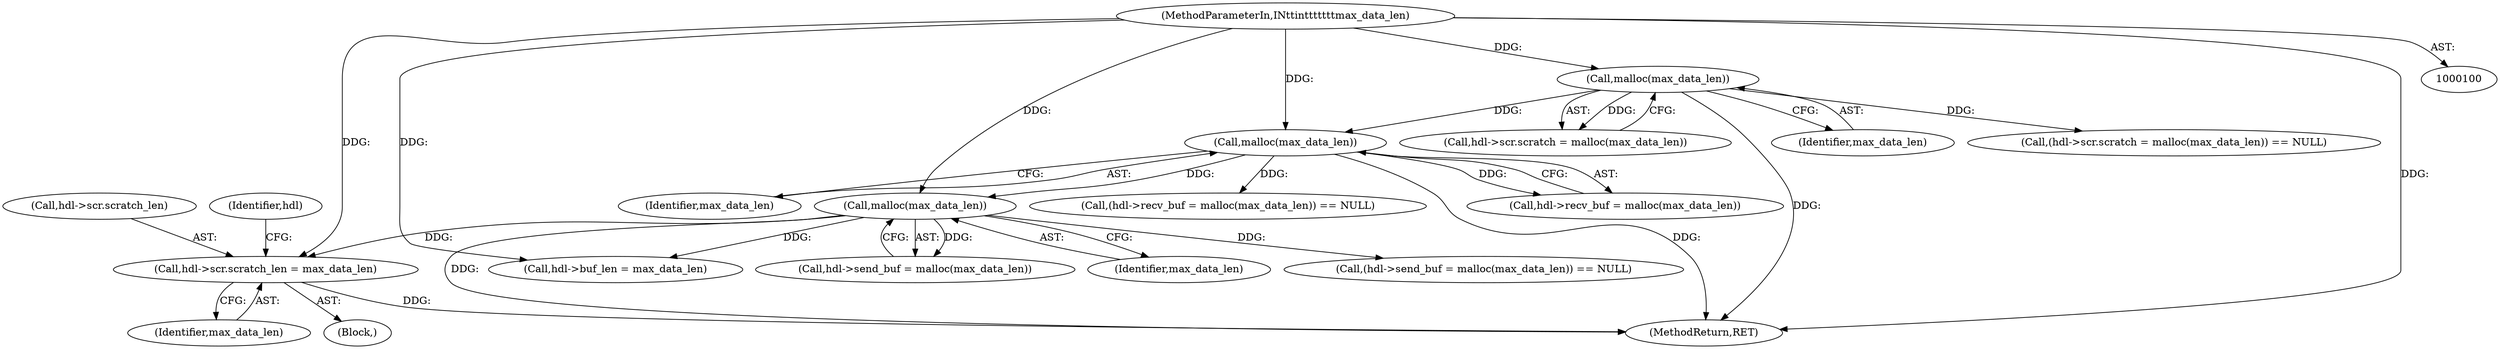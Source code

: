 digraph "0_opa-ff_c5759e7b76f5bf844be6c6641cc1b356bbc83869_1@pointer" {
"1000213" [label="(Call,hdl->scr.scratch_len = max_data_len)"];
"1000198" [label="(Call,malloc(max_data_len))"];
"1000184" [label="(Call,malloc(max_data_len))"];
"1000170" [label="(Call,malloc(max_data_len))"];
"1000104" [label="(MethodParameterIn,IN\t\tint\t\t\t\t\t\tmax_data_len)"];
"1000199" [label="(Identifier,max_data_len)"];
"1000170" [label="(Call,malloc(max_data_len))"];
"1000220" [label="(Call,hdl->buf_len = max_data_len)"];
"1000163" [label="(Call,(hdl->scr.scratch = malloc(max_data_len)) == NULL)"];
"1000214" [label="(Call,hdl->scr.scratch_len)"];
"1000194" [label="(Call,hdl->send_buf = malloc(max_data_len))"];
"1000184" [label="(Call,malloc(max_data_len))"];
"1000294" [label="(MethodReturn,RET)"];
"1000213" [label="(Call,hdl->scr.scratch_len = max_data_len)"];
"1000179" [label="(Call,(hdl->recv_buf = malloc(max_data_len)) == NULL)"];
"1000164" [label="(Call,hdl->scr.scratch = malloc(max_data_len))"];
"1000219" [label="(Identifier,max_data_len)"];
"1000222" [label="(Identifier,hdl)"];
"1000193" [label="(Call,(hdl->send_buf = malloc(max_data_len)) == NULL)"];
"1000105" [label="(Block,)"];
"1000104" [label="(MethodParameterIn,IN\t\tint\t\t\t\t\t\tmax_data_len)"];
"1000180" [label="(Call,hdl->recv_buf = malloc(max_data_len))"];
"1000185" [label="(Identifier,max_data_len)"];
"1000198" [label="(Call,malloc(max_data_len))"];
"1000171" [label="(Identifier,max_data_len)"];
"1000213" -> "1000105"  [label="AST: "];
"1000213" -> "1000219"  [label="CFG: "];
"1000214" -> "1000213"  [label="AST: "];
"1000219" -> "1000213"  [label="AST: "];
"1000222" -> "1000213"  [label="CFG: "];
"1000213" -> "1000294"  [label="DDG: "];
"1000198" -> "1000213"  [label="DDG: "];
"1000104" -> "1000213"  [label="DDG: "];
"1000198" -> "1000194"  [label="AST: "];
"1000198" -> "1000199"  [label="CFG: "];
"1000199" -> "1000198"  [label="AST: "];
"1000194" -> "1000198"  [label="CFG: "];
"1000198" -> "1000294"  [label="DDG: "];
"1000198" -> "1000193"  [label="DDG: "];
"1000198" -> "1000194"  [label="DDG: "];
"1000184" -> "1000198"  [label="DDG: "];
"1000104" -> "1000198"  [label="DDG: "];
"1000198" -> "1000220"  [label="DDG: "];
"1000184" -> "1000180"  [label="AST: "];
"1000184" -> "1000185"  [label="CFG: "];
"1000185" -> "1000184"  [label="AST: "];
"1000180" -> "1000184"  [label="CFG: "];
"1000184" -> "1000294"  [label="DDG: "];
"1000184" -> "1000179"  [label="DDG: "];
"1000184" -> "1000180"  [label="DDG: "];
"1000170" -> "1000184"  [label="DDG: "];
"1000104" -> "1000184"  [label="DDG: "];
"1000170" -> "1000164"  [label="AST: "];
"1000170" -> "1000171"  [label="CFG: "];
"1000171" -> "1000170"  [label="AST: "];
"1000164" -> "1000170"  [label="CFG: "];
"1000170" -> "1000294"  [label="DDG: "];
"1000170" -> "1000163"  [label="DDG: "];
"1000170" -> "1000164"  [label="DDG: "];
"1000104" -> "1000170"  [label="DDG: "];
"1000104" -> "1000100"  [label="AST: "];
"1000104" -> "1000294"  [label="DDG: "];
"1000104" -> "1000220"  [label="DDG: "];
}
